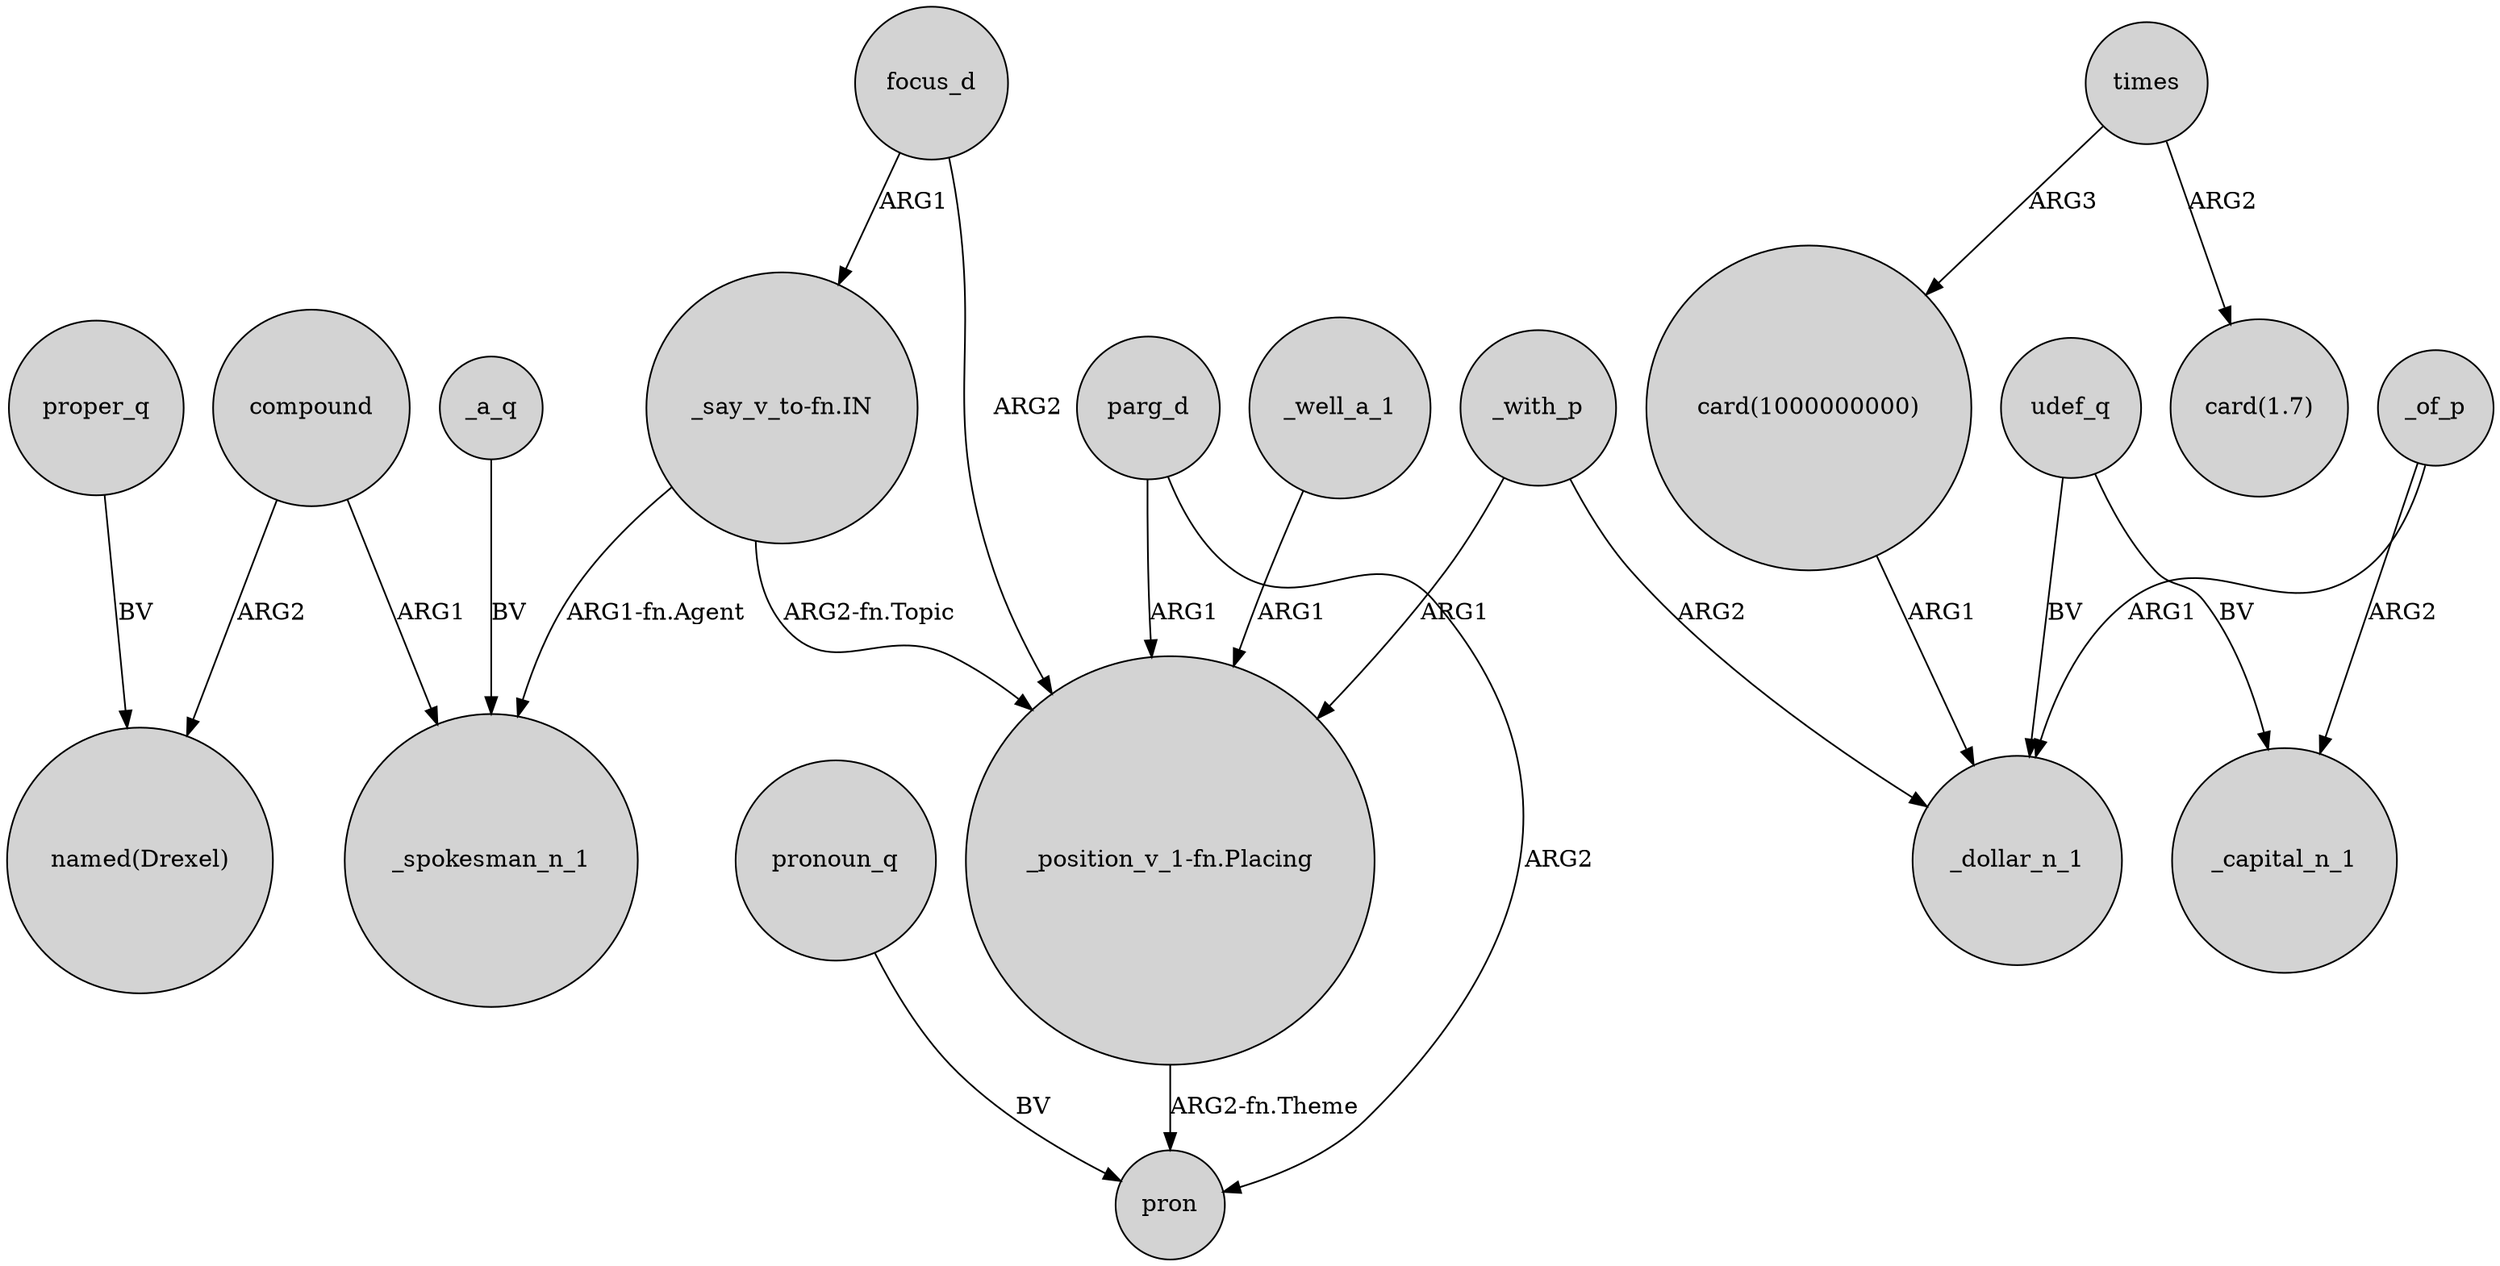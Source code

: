 digraph {
	node [shape=circle style=filled]
	"_position_v_1-fn.Placing" -> pron [label="ARG2-fn.Theme"]
	times -> "card(1.7)" [label=ARG2]
	_of_p -> _dollar_n_1 [label=ARG1]
	proper_q -> "named(Drexel)" [label=BV]
	"_say_v_to-fn.IN" -> "_position_v_1-fn.Placing" [label="ARG2-fn.Topic"]
	times -> "card(1000000000)" [label=ARG3]
	parg_d -> pron [label=ARG2]
	"_say_v_to-fn.IN" -> _spokesman_n_1 [label="ARG1-fn.Agent"]
	pronoun_q -> pron [label=BV]
	compound -> _spokesman_n_1 [label=ARG1]
	compound -> "named(Drexel)" [label=ARG2]
	_well_a_1 -> "_position_v_1-fn.Placing" [label=ARG1]
	parg_d -> "_position_v_1-fn.Placing" [label=ARG1]
	_a_q -> _spokesman_n_1 [label=BV]
	"card(1000000000)" -> _dollar_n_1 [label=ARG1]
	focus_d -> "_position_v_1-fn.Placing" [label=ARG2]
	_with_p -> "_position_v_1-fn.Placing" [label=ARG1]
	_of_p -> _capital_n_1 [label=ARG2]
	udef_q -> _dollar_n_1 [label=BV]
	focus_d -> "_say_v_to-fn.IN" [label=ARG1]
	udef_q -> _capital_n_1 [label=BV]
	_with_p -> _dollar_n_1 [label=ARG2]
}
